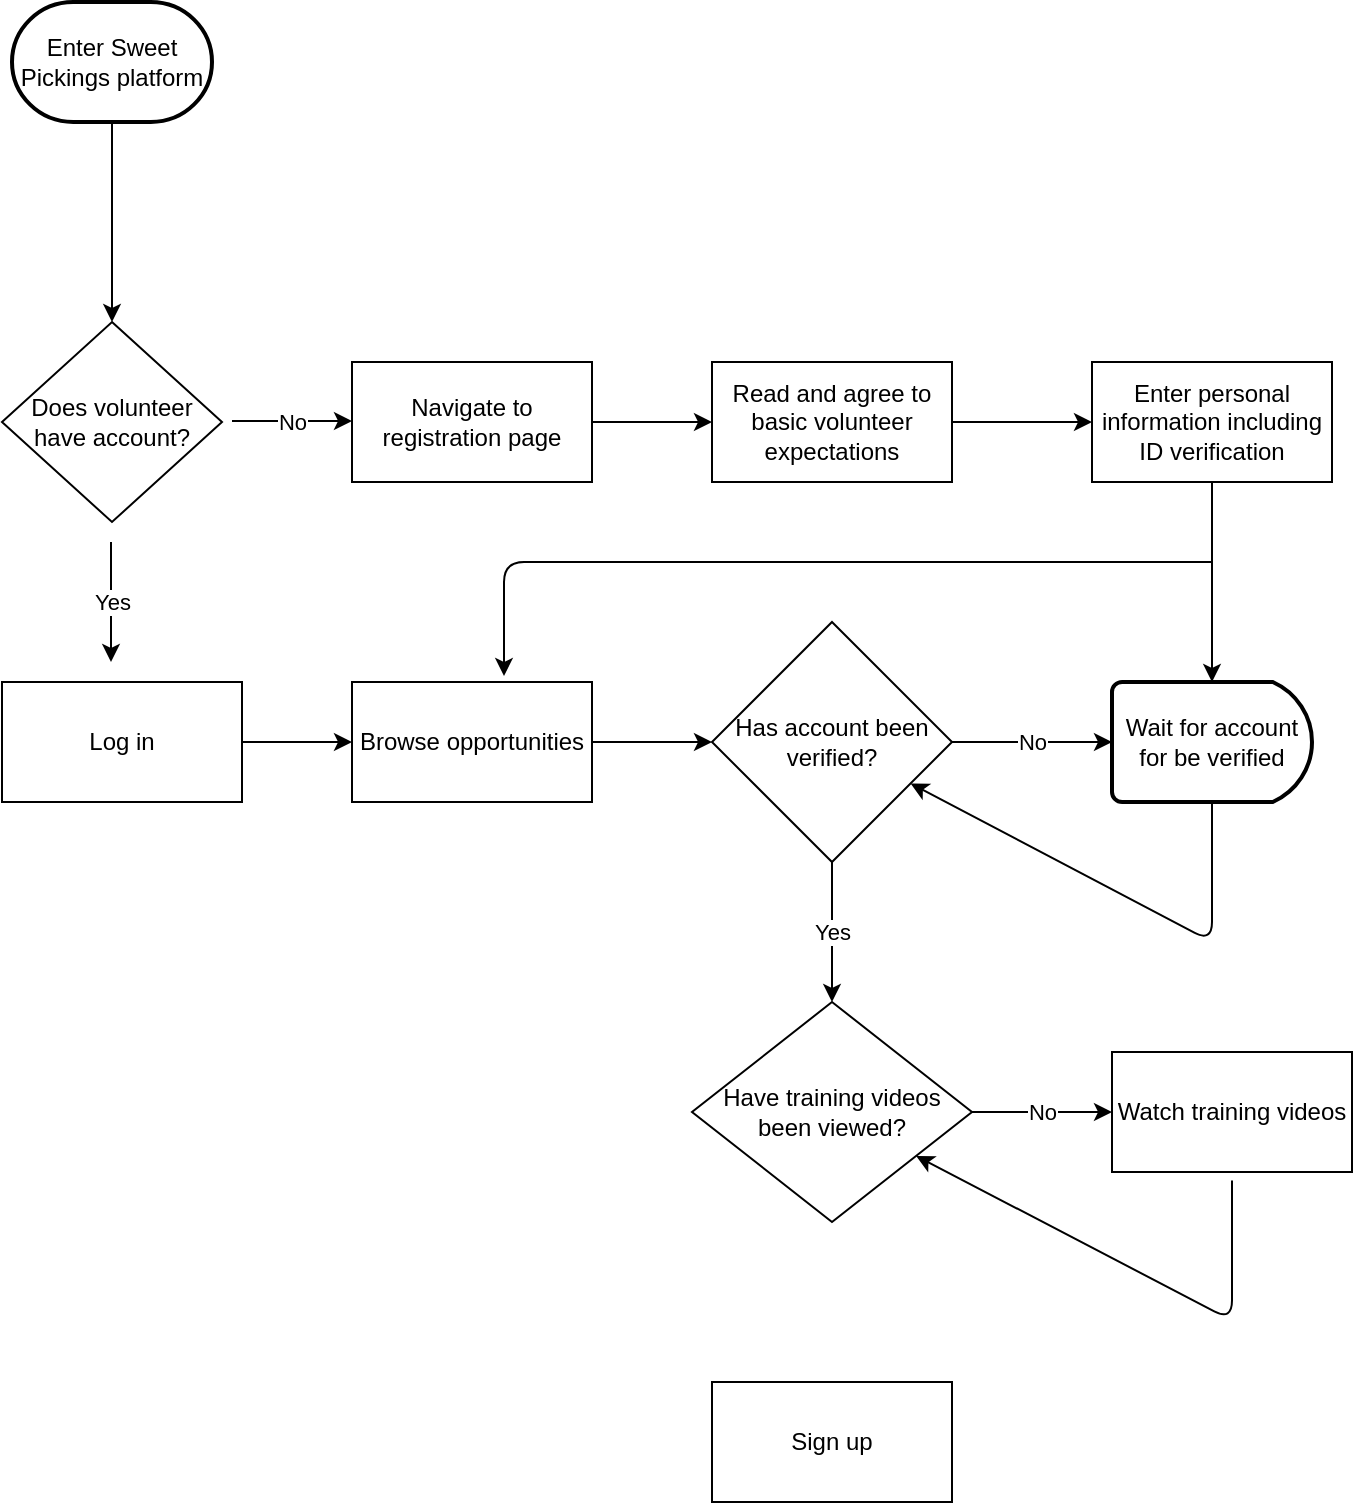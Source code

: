 <mxfile version="14.2.3" type="github">
  <diagram id="sDgxa24OsElO72DxJ5_U" name="Page-1">
    <mxGraphModel dx="678" dy="804" grid="1" gridSize="10" guides="1" tooltips="1" connect="1" arrows="1" fold="1" page="1" pageScale="1" pageWidth="827" pageHeight="1169" math="0" shadow="0">
      <root>
        <mxCell id="0" />
        <mxCell id="1" parent="0" />
        <mxCell id="86q6UfhKlXDIWfvsvvhc-29" value="" style="edgeStyle=orthogonalEdgeStyle;rounded=0;orthogonalLoop=1;jettySize=auto;html=1;" edge="1" parent="1" source="86q6UfhKlXDIWfvsvvhc-1" target="86q6UfhKlXDIWfvsvvhc-2">
          <mxGeometry relative="1" as="geometry" />
        </mxCell>
        <mxCell id="86q6UfhKlXDIWfvsvvhc-1" value="Enter Sweet Pickings platform" style="strokeWidth=2;html=1;shape=mxgraph.flowchart.terminator;whiteSpace=wrap;" vertex="1" parent="1">
          <mxGeometry x="70" y="60" width="100" height="60" as="geometry" />
        </mxCell>
        <mxCell id="86q6UfhKlXDIWfvsvvhc-2" value="Does volunteer have account?" style="rhombus;whiteSpace=wrap;html=1;" vertex="1" parent="1">
          <mxGeometry x="65" y="220" width="110" height="100" as="geometry" />
        </mxCell>
        <mxCell id="86q6UfhKlXDIWfvsvvhc-27" value="" style="edgeStyle=orthogonalEdgeStyle;rounded=0;orthogonalLoop=1;jettySize=auto;html=1;" edge="1" parent="1" source="86q6UfhKlXDIWfvsvvhc-6" target="86q6UfhKlXDIWfvsvvhc-7">
          <mxGeometry relative="1" as="geometry" />
        </mxCell>
        <mxCell id="86q6UfhKlXDIWfvsvvhc-6" value="Navigate to registration page" style="rounded=0;whiteSpace=wrap;html=1;" vertex="1" parent="1">
          <mxGeometry x="240" y="240" width="120" height="60" as="geometry" />
        </mxCell>
        <mxCell id="86q6UfhKlXDIWfvsvvhc-28" value="" style="edgeStyle=orthogonalEdgeStyle;rounded=0;orthogonalLoop=1;jettySize=auto;html=1;" edge="1" parent="1" source="86q6UfhKlXDIWfvsvvhc-7" target="86q6UfhKlXDIWfvsvvhc-8">
          <mxGeometry relative="1" as="geometry" />
        </mxCell>
        <mxCell id="86q6UfhKlXDIWfvsvvhc-7" value="Read and agree to basic volunteer expectations" style="rounded=0;whiteSpace=wrap;html=1;" vertex="1" parent="1">
          <mxGeometry x="420" y="240" width="120" height="60" as="geometry" />
        </mxCell>
        <mxCell id="86q6UfhKlXDIWfvsvvhc-34" value="" style="edgeStyle=orthogonalEdgeStyle;rounded=0;orthogonalLoop=1;jettySize=auto;html=1;" edge="1" parent="1" source="86q6UfhKlXDIWfvsvvhc-8" target="86q6UfhKlXDIWfvsvvhc-15">
          <mxGeometry relative="1" as="geometry" />
        </mxCell>
        <mxCell id="86q6UfhKlXDIWfvsvvhc-8" value="Enter personal information including ID verification" style="rounded=0;whiteSpace=wrap;html=1;" vertex="1" parent="1">
          <mxGeometry x="610" y="240" width="120" height="60" as="geometry" />
        </mxCell>
        <mxCell id="86q6UfhKlXDIWfvsvvhc-25" value="" style="edgeStyle=orthogonalEdgeStyle;rounded=0;orthogonalLoop=1;jettySize=auto;html=1;" edge="1" parent="1" source="86q6UfhKlXDIWfvsvvhc-9" target="86q6UfhKlXDIWfvsvvhc-18">
          <mxGeometry relative="1" as="geometry" />
        </mxCell>
        <mxCell id="86q6UfhKlXDIWfvsvvhc-9" value="Browse opportunities" style="rounded=0;whiteSpace=wrap;html=1;" vertex="1" parent="1">
          <mxGeometry x="240" y="400" width="120" height="60" as="geometry" />
        </mxCell>
        <mxCell id="86q6UfhKlXDIWfvsvvhc-26" value="" style="edgeStyle=orthogonalEdgeStyle;rounded=0;orthogonalLoop=1;jettySize=auto;html=1;" edge="1" parent="1" source="86q6UfhKlXDIWfvsvvhc-10" target="86q6UfhKlXDIWfvsvvhc-9">
          <mxGeometry relative="1" as="geometry" />
        </mxCell>
        <mxCell id="86q6UfhKlXDIWfvsvvhc-10" value="Log in" style="rounded=0;whiteSpace=wrap;html=1;" vertex="1" parent="1">
          <mxGeometry x="65" y="400" width="120" height="60" as="geometry" />
        </mxCell>
        <mxCell id="86q6UfhKlXDIWfvsvvhc-36" value="No" style="edgeStyle=orthogonalEdgeStyle;rounded=0;orthogonalLoop=1;jettySize=auto;html=1;" edge="1" parent="1" source="86q6UfhKlXDIWfvsvvhc-11" target="86q6UfhKlXDIWfvsvvhc-12">
          <mxGeometry relative="1" as="geometry" />
        </mxCell>
        <mxCell id="86q6UfhKlXDIWfvsvvhc-11" value="Have training videos been viewed?" style="rhombus;whiteSpace=wrap;html=1;" vertex="1" parent="1">
          <mxGeometry x="410" y="560" width="140" height="110" as="geometry" />
        </mxCell>
        <mxCell id="86q6UfhKlXDIWfvsvvhc-12" value="Watch training videos" style="rounded=0;whiteSpace=wrap;html=1;" vertex="1" parent="1">
          <mxGeometry x="620" y="585" width="120" height="60" as="geometry" />
        </mxCell>
        <mxCell id="86q6UfhKlXDIWfvsvvhc-13" value="&lt;div&gt;Sign up&lt;/div&gt;" style="rounded=0;whiteSpace=wrap;html=1;" vertex="1" parent="1">
          <mxGeometry x="420" y="750" width="120" height="60" as="geometry" />
        </mxCell>
        <mxCell id="86q6UfhKlXDIWfvsvvhc-15" value="Wait for account for be verified" style="strokeWidth=2;html=1;shape=mxgraph.flowchart.delay;whiteSpace=wrap;" vertex="1" parent="1">
          <mxGeometry x="620" y="400" width="100" height="60" as="geometry" />
        </mxCell>
        <mxCell id="86q6UfhKlXDIWfvsvvhc-31" value="No" style="edgeStyle=orthogonalEdgeStyle;rounded=0;orthogonalLoop=1;jettySize=auto;html=1;" edge="1" parent="1" source="86q6UfhKlXDIWfvsvvhc-18" target="86q6UfhKlXDIWfvsvvhc-15">
          <mxGeometry relative="1" as="geometry" />
        </mxCell>
        <mxCell id="86q6UfhKlXDIWfvsvvhc-35" value="Yes" style="edgeStyle=orthogonalEdgeStyle;rounded=0;orthogonalLoop=1;jettySize=auto;html=1;" edge="1" parent="1" source="86q6UfhKlXDIWfvsvvhc-18" target="86q6UfhKlXDIWfvsvvhc-11">
          <mxGeometry relative="1" as="geometry" />
        </mxCell>
        <mxCell id="86q6UfhKlXDIWfvsvvhc-18" value="Has account been verified?" style="rhombus;whiteSpace=wrap;html=1;" vertex="1" parent="1">
          <mxGeometry x="420" y="370" width="120" height="120" as="geometry" />
        </mxCell>
        <mxCell id="86q6UfhKlXDIWfvsvvhc-19" value="No" style="endArrow=classic;html=1;" edge="1" parent="1">
          <mxGeometry relative="1" as="geometry">
            <mxPoint x="180" y="269.5" as="sourcePoint" />
            <mxPoint x="240" y="269.5" as="targetPoint" />
          </mxGeometry>
        </mxCell>
        <mxCell id="86q6UfhKlXDIWfvsvvhc-20" value="No" style="edgeLabel;resizable=0;html=1;align=center;verticalAlign=middle;" connectable="0" vertex="1" parent="86q6UfhKlXDIWfvsvvhc-19">
          <mxGeometry relative="1" as="geometry" />
        </mxCell>
        <mxCell id="86q6UfhKlXDIWfvsvvhc-21" value="" style="endArrow=classic;html=1;" edge="1" parent="1">
          <mxGeometry relative="1" as="geometry">
            <mxPoint x="119.5" y="330" as="sourcePoint" />
            <mxPoint x="119.5" y="390" as="targetPoint" />
          </mxGeometry>
        </mxCell>
        <mxCell id="86q6UfhKlXDIWfvsvvhc-22" value="Yes" style="edgeLabel;resizable=0;html=1;align=center;verticalAlign=middle;" connectable="0" vertex="1" parent="86q6UfhKlXDIWfvsvvhc-21">
          <mxGeometry relative="1" as="geometry" />
        </mxCell>
        <mxCell id="86q6UfhKlXDIWfvsvvhc-33" value="" style="endArrow=classic;html=1;" edge="1" parent="1">
          <mxGeometry width="50" height="50" relative="1" as="geometry">
            <mxPoint x="670" y="340" as="sourcePoint" />
            <mxPoint x="316" y="397" as="targetPoint" />
            <Array as="points">
              <mxPoint x="316" y="340" />
            </Array>
          </mxGeometry>
        </mxCell>
        <mxCell id="86q6UfhKlXDIWfvsvvhc-39" value="" style="endArrow=classic;html=1;exitX=0.5;exitY=1;exitDx=0;exitDy=0;exitPerimeter=0;" edge="1" parent="1" source="86q6UfhKlXDIWfvsvvhc-15" target="86q6UfhKlXDIWfvsvvhc-18">
          <mxGeometry width="50" height="50" relative="1" as="geometry">
            <mxPoint x="740" y="560" as="sourcePoint" />
            <mxPoint x="640" y="480" as="targetPoint" />
            <Array as="points">
              <mxPoint x="670" y="530" />
            </Array>
          </mxGeometry>
        </mxCell>
        <mxCell id="86q6UfhKlXDIWfvsvvhc-40" value="" style="endArrow=classic;html=1;exitX=0.5;exitY=1;exitDx=0;exitDy=0;exitPerimeter=0;" edge="1" parent="1" target="86q6UfhKlXDIWfvsvvhc-11">
          <mxGeometry width="50" height="50" relative="1" as="geometry">
            <mxPoint x="680" y="649.31" as="sourcePoint" />
            <mxPoint x="529.31" y="640.0" as="targetPoint" />
            <Array as="points">
              <mxPoint x="680" y="719.31" />
            </Array>
          </mxGeometry>
        </mxCell>
      </root>
    </mxGraphModel>
  </diagram>
</mxfile>
